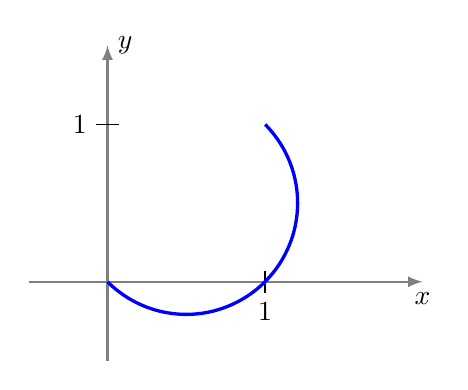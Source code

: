 \begin{tikzpicture}[scale=2]

% Axes
     \draw[->,>=latex,thick, gray] (-0.5,0)--(2,0) node[below,black] {$x$};
     \draw[->,>=latex,thick, gray] (0,-0.5)--(0,1.5) node[right,black] {$y$};

 % Ticks
    	\foreach \x in {1,...,1}
     		\draw (\x,2pt) -- (\x,-2pt)
			node[anchor=north] {\x};
    	\foreach \x in {1}
     		\draw (2pt,\x) -- (-2pt,\x)
			node[anchor=east] {\x};


% Courbe
\draw [very thick, color=blue, domain=-pi/4:pi/4, samples=100, smooth]
  plot (xy polar cs:angle=\x r, radius={sin(\x r)+cos(\x r)});


\end{tikzpicture}

